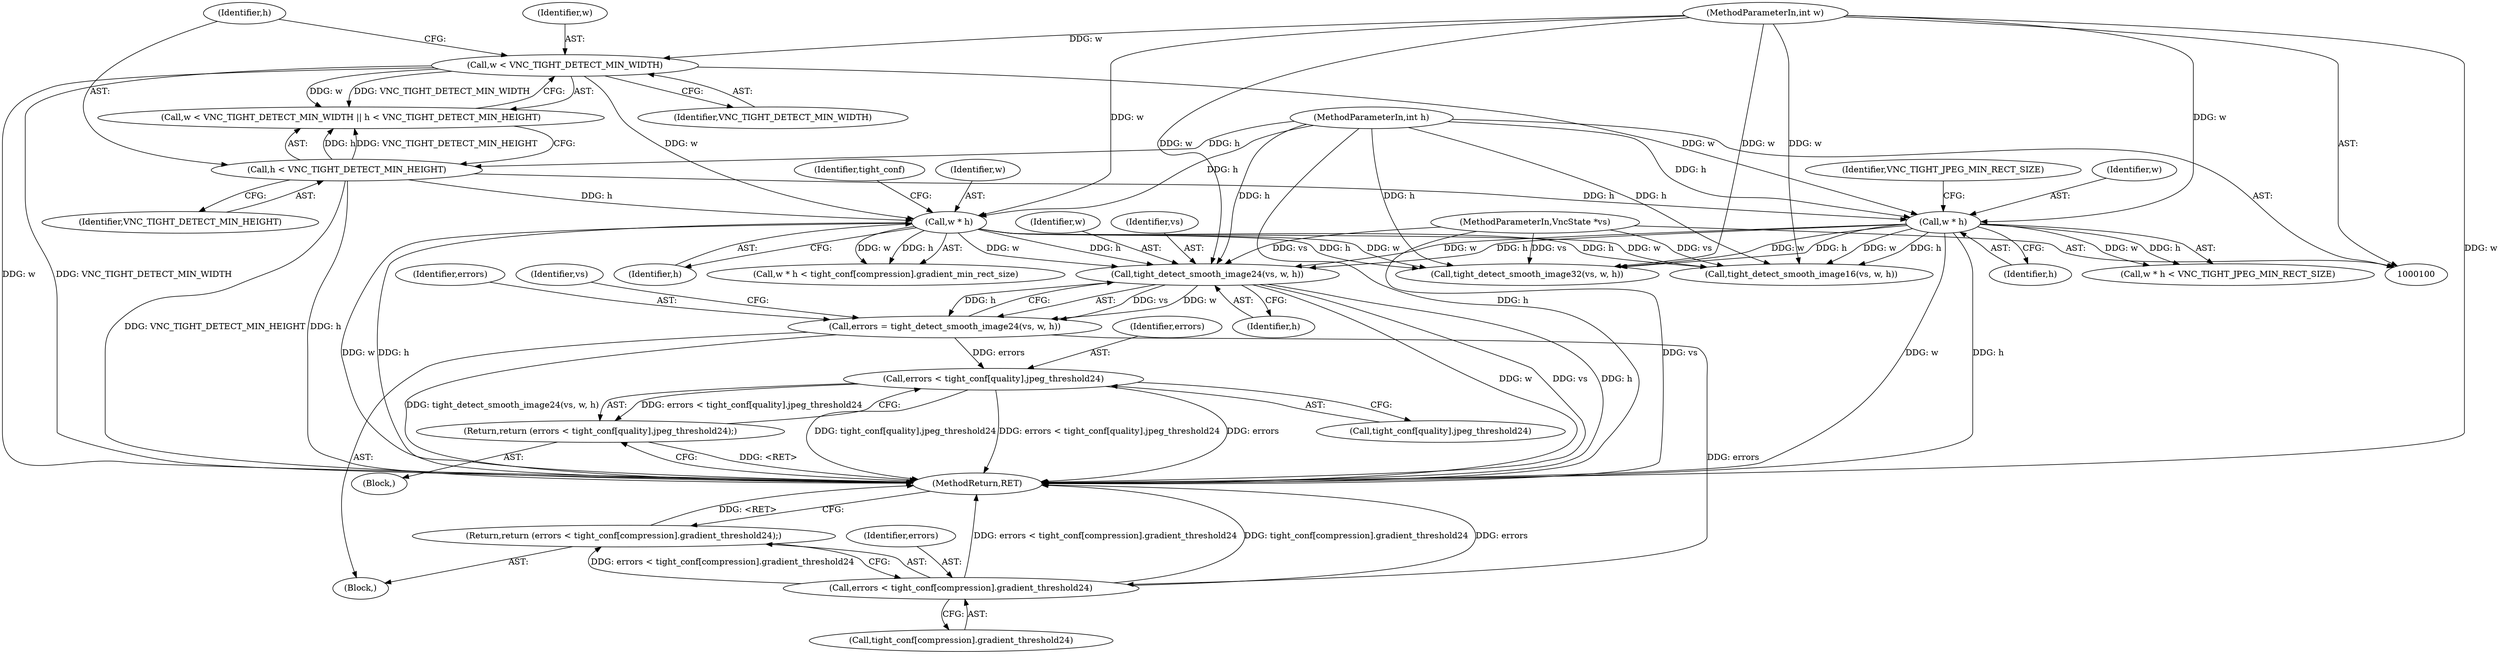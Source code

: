 digraph "0_qemu_9f64916da20eea67121d544698676295bbb105a7_4@pointer" {
"1000212" [label="(Call,tight_detect_smooth_image24(vs, w, h))"];
"1000101" [label="(MethodParameterIn,VncState *vs)"];
"1000183" [label="(Call,w * h)"];
"1000149" [label="(Call,w < VNC_TIGHT_DETECT_MIN_WIDTH)"];
"1000102" [label="(MethodParameterIn,int w)"];
"1000152" [label="(Call,h < VNC_TIGHT_DETECT_MIN_HEIGHT)"];
"1000103" [label="(MethodParameterIn,int h)"];
"1000172" [label="(Call,w * h)"];
"1000210" [label="(Call,errors = tight_detect_smooth_image24(vs, w, h))"];
"1000229" [label="(Call,errors < tight_conf[quality].jpeg_threshold24)"];
"1000228" [label="(Return,return (errors < tight_conf[quality].jpeg_threshold24);)"];
"1000237" [label="(Call,errors < tight_conf[compression].gradient_threshold24)"];
"1000236" [label="(Return,return (errors < tight_conf[compression].gradient_threshold24);)"];
"1000212" [label="(Call,tight_detect_smooth_image24(vs, w, h))"];
"1000173" [label="(Identifier,w)"];
"1000215" [label="(Identifier,h)"];
"1000185" [label="(Identifier,h)"];
"1000239" [label="(Call,tight_conf[compression].gradient_threshold24)"];
"1000248" [label="(Call,tight_detect_smooth_image32(vs, w, h))"];
"1000102" [label="(MethodParameterIn,int w)"];
"1000230" [label="(Identifier,errors)"];
"1000231" [label="(Call,tight_conf[quality].jpeg_threshold24)"];
"1000151" [label="(Identifier,VNC_TIGHT_DETECT_MIN_WIDTH)"];
"1000229" [label="(Call,errors < tight_conf[quality].jpeg_threshold24)"];
"1000236" [label="(Return,return (errors < tight_conf[compression].gradient_threshold24);)"];
"1000282" [label="(MethodReturn,RET)"];
"1000210" [label="(Call,errors = tight_detect_smooth_image24(vs, w, h))"];
"1000153" [label="(Identifier,h)"];
"1000152" [label="(Call,h < VNC_TIGHT_DETECT_MIN_HEIGHT)"];
"1000154" [label="(Identifier,VNC_TIGHT_DETECT_MIN_HEIGHT)"];
"1000174" [label="(Identifier,h)"];
"1000228" [label="(Return,return (errors < tight_conf[quality].jpeg_threshold24);)"];
"1000101" [label="(MethodParameterIn,VncState *vs)"];
"1000149" [label="(Call,w < VNC_TIGHT_DETECT_MIN_WIDTH)"];
"1000148" [label="(Call,w < VNC_TIGHT_DETECT_MIN_WIDTH || h < VNC_TIGHT_DETECT_MIN_HEIGHT)"];
"1000150" [label="(Identifier,w)"];
"1000256" [label="(Call,tight_detect_smooth_image16(vs, w, h))"];
"1000103" [label="(MethodParameterIn,int h)"];
"1000211" [label="(Identifier,errors)"];
"1000237" [label="(Call,errors < tight_conf[compression].gradient_threshold24)"];
"1000227" [label="(Block,)"];
"1000171" [label="(Call,w * h < VNC_TIGHT_JPEG_MIN_RECT_SIZE)"];
"1000188" [label="(Identifier,tight_conf)"];
"1000172" [label="(Call,w * h)"];
"1000213" [label="(Identifier,vs)"];
"1000214" [label="(Identifier,w)"];
"1000209" [label="(Block,)"];
"1000220" [label="(Identifier,vs)"];
"1000182" [label="(Call,w * h < tight_conf[compression].gradient_min_rect_size)"];
"1000238" [label="(Identifier,errors)"];
"1000183" [label="(Call,w * h)"];
"1000184" [label="(Identifier,w)"];
"1000175" [label="(Identifier,VNC_TIGHT_JPEG_MIN_RECT_SIZE)"];
"1000212" -> "1000210"  [label="AST: "];
"1000212" -> "1000215"  [label="CFG: "];
"1000213" -> "1000212"  [label="AST: "];
"1000214" -> "1000212"  [label="AST: "];
"1000215" -> "1000212"  [label="AST: "];
"1000210" -> "1000212"  [label="CFG: "];
"1000212" -> "1000282"  [label="DDG: w"];
"1000212" -> "1000282"  [label="DDG: vs"];
"1000212" -> "1000282"  [label="DDG: h"];
"1000212" -> "1000210"  [label="DDG: vs"];
"1000212" -> "1000210"  [label="DDG: w"];
"1000212" -> "1000210"  [label="DDG: h"];
"1000101" -> "1000212"  [label="DDG: vs"];
"1000183" -> "1000212"  [label="DDG: w"];
"1000183" -> "1000212"  [label="DDG: h"];
"1000172" -> "1000212"  [label="DDG: w"];
"1000172" -> "1000212"  [label="DDG: h"];
"1000102" -> "1000212"  [label="DDG: w"];
"1000103" -> "1000212"  [label="DDG: h"];
"1000101" -> "1000100"  [label="AST: "];
"1000101" -> "1000282"  [label="DDG: vs"];
"1000101" -> "1000248"  [label="DDG: vs"];
"1000101" -> "1000256"  [label="DDG: vs"];
"1000183" -> "1000182"  [label="AST: "];
"1000183" -> "1000185"  [label="CFG: "];
"1000184" -> "1000183"  [label="AST: "];
"1000185" -> "1000183"  [label="AST: "];
"1000188" -> "1000183"  [label="CFG: "];
"1000183" -> "1000282"  [label="DDG: h"];
"1000183" -> "1000282"  [label="DDG: w"];
"1000183" -> "1000182"  [label="DDG: w"];
"1000183" -> "1000182"  [label="DDG: h"];
"1000149" -> "1000183"  [label="DDG: w"];
"1000102" -> "1000183"  [label="DDG: w"];
"1000152" -> "1000183"  [label="DDG: h"];
"1000103" -> "1000183"  [label="DDG: h"];
"1000183" -> "1000248"  [label="DDG: w"];
"1000183" -> "1000248"  [label="DDG: h"];
"1000183" -> "1000256"  [label="DDG: w"];
"1000183" -> "1000256"  [label="DDG: h"];
"1000149" -> "1000148"  [label="AST: "];
"1000149" -> "1000151"  [label="CFG: "];
"1000150" -> "1000149"  [label="AST: "];
"1000151" -> "1000149"  [label="AST: "];
"1000153" -> "1000149"  [label="CFG: "];
"1000148" -> "1000149"  [label="CFG: "];
"1000149" -> "1000282"  [label="DDG: VNC_TIGHT_DETECT_MIN_WIDTH"];
"1000149" -> "1000282"  [label="DDG: w"];
"1000149" -> "1000148"  [label="DDG: w"];
"1000149" -> "1000148"  [label="DDG: VNC_TIGHT_DETECT_MIN_WIDTH"];
"1000102" -> "1000149"  [label="DDG: w"];
"1000149" -> "1000172"  [label="DDG: w"];
"1000102" -> "1000100"  [label="AST: "];
"1000102" -> "1000282"  [label="DDG: w"];
"1000102" -> "1000172"  [label="DDG: w"];
"1000102" -> "1000248"  [label="DDG: w"];
"1000102" -> "1000256"  [label="DDG: w"];
"1000152" -> "1000148"  [label="AST: "];
"1000152" -> "1000154"  [label="CFG: "];
"1000153" -> "1000152"  [label="AST: "];
"1000154" -> "1000152"  [label="AST: "];
"1000148" -> "1000152"  [label="CFG: "];
"1000152" -> "1000282"  [label="DDG: h"];
"1000152" -> "1000282"  [label="DDG: VNC_TIGHT_DETECT_MIN_HEIGHT"];
"1000152" -> "1000148"  [label="DDG: h"];
"1000152" -> "1000148"  [label="DDG: VNC_TIGHT_DETECT_MIN_HEIGHT"];
"1000103" -> "1000152"  [label="DDG: h"];
"1000152" -> "1000172"  [label="DDG: h"];
"1000103" -> "1000100"  [label="AST: "];
"1000103" -> "1000282"  [label="DDG: h"];
"1000103" -> "1000172"  [label="DDG: h"];
"1000103" -> "1000248"  [label="DDG: h"];
"1000103" -> "1000256"  [label="DDG: h"];
"1000172" -> "1000171"  [label="AST: "];
"1000172" -> "1000174"  [label="CFG: "];
"1000173" -> "1000172"  [label="AST: "];
"1000174" -> "1000172"  [label="AST: "];
"1000175" -> "1000172"  [label="CFG: "];
"1000172" -> "1000282"  [label="DDG: w"];
"1000172" -> "1000282"  [label="DDG: h"];
"1000172" -> "1000171"  [label="DDG: w"];
"1000172" -> "1000171"  [label="DDG: h"];
"1000172" -> "1000248"  [label="DDG: w"];
"1000172" -> "1000248"  [label="DDG: h"];
"1000172" -> "1000256"  [label="DDG: w"];
"1000172" -> "1000256"  [label="DDG: h"];
"1000210" -> "1000209"  [label="AST: "];
"1000211" -> "1000210"  [label="AST: "];
"1000220" -> "1000210"  [label="CFG: "];
"1000210" -> "1000282"  [label="DDG: tight_detect_smooth_image24(vs, w, h)"];
"1000210" -> "1000229"  [label="DDG: errors"];
"1000210" -> "1000237"  [label="DDG: errors"];
"1000229" -> "1000228"  [label="AST: "];
"1000229" -> "1000231"  [label="CFG: "];
"1000230" -> "1000229"  [label="AST: "];
"1000231" -> "1000229"  [label="AST: "];
"1000228" -> "1000229"  [label="CFG: "];
"1000229" -> "1000282"  [label="DDG: tight_conf[quality].jpeg_threshold24"];
"1000229" -> "1000282"  [label="DDG: errors < tight_conf[quality].jpeg_threshold24"];
"1000229" -> "1000282"  [label="DDG: errors"];
"1000229" -> "1000228"  [label="DDG: errors < tight_conf[quality].jpeg_threshold24"];
"1000228" -> "1000227"  [label="AST: "];
"1000282" -> "1000228"  [label="CFG: "];
"1000228" -> "1000282"  [label="DDG: <RET>"];
"1000237" -> "1000236"  [label="AST: "];
"1000237" -> "1000239"  [label="CFG: "];
"1000238" -> "1000237"  [label="AST: "];
"1000239" -> "1000237"  [label="AST: "];
"1000236" -> "1000237"  [label="CFG: "];
"1000237" -> "1000282"  [label="DDG: errors < tight_conf[compression].gradient_threshold24"];
"1000237" -> "1000282"  [label="DDG: tight_conf[compression].gradient_threshold24"];
"1000237" -> "1000282"  [label="DDG: errors"];
"1000237" -> "1000236"  [label="DDG: errors < tight_conf[compression].gradient_threshold24"];
"1000236" -> "1000209"  [label="AST: "];
"1000282" -> "1000236"  [label="CFG: "];
"1000236" -> "1000282"  [label="DDG: <RET>"];
}
